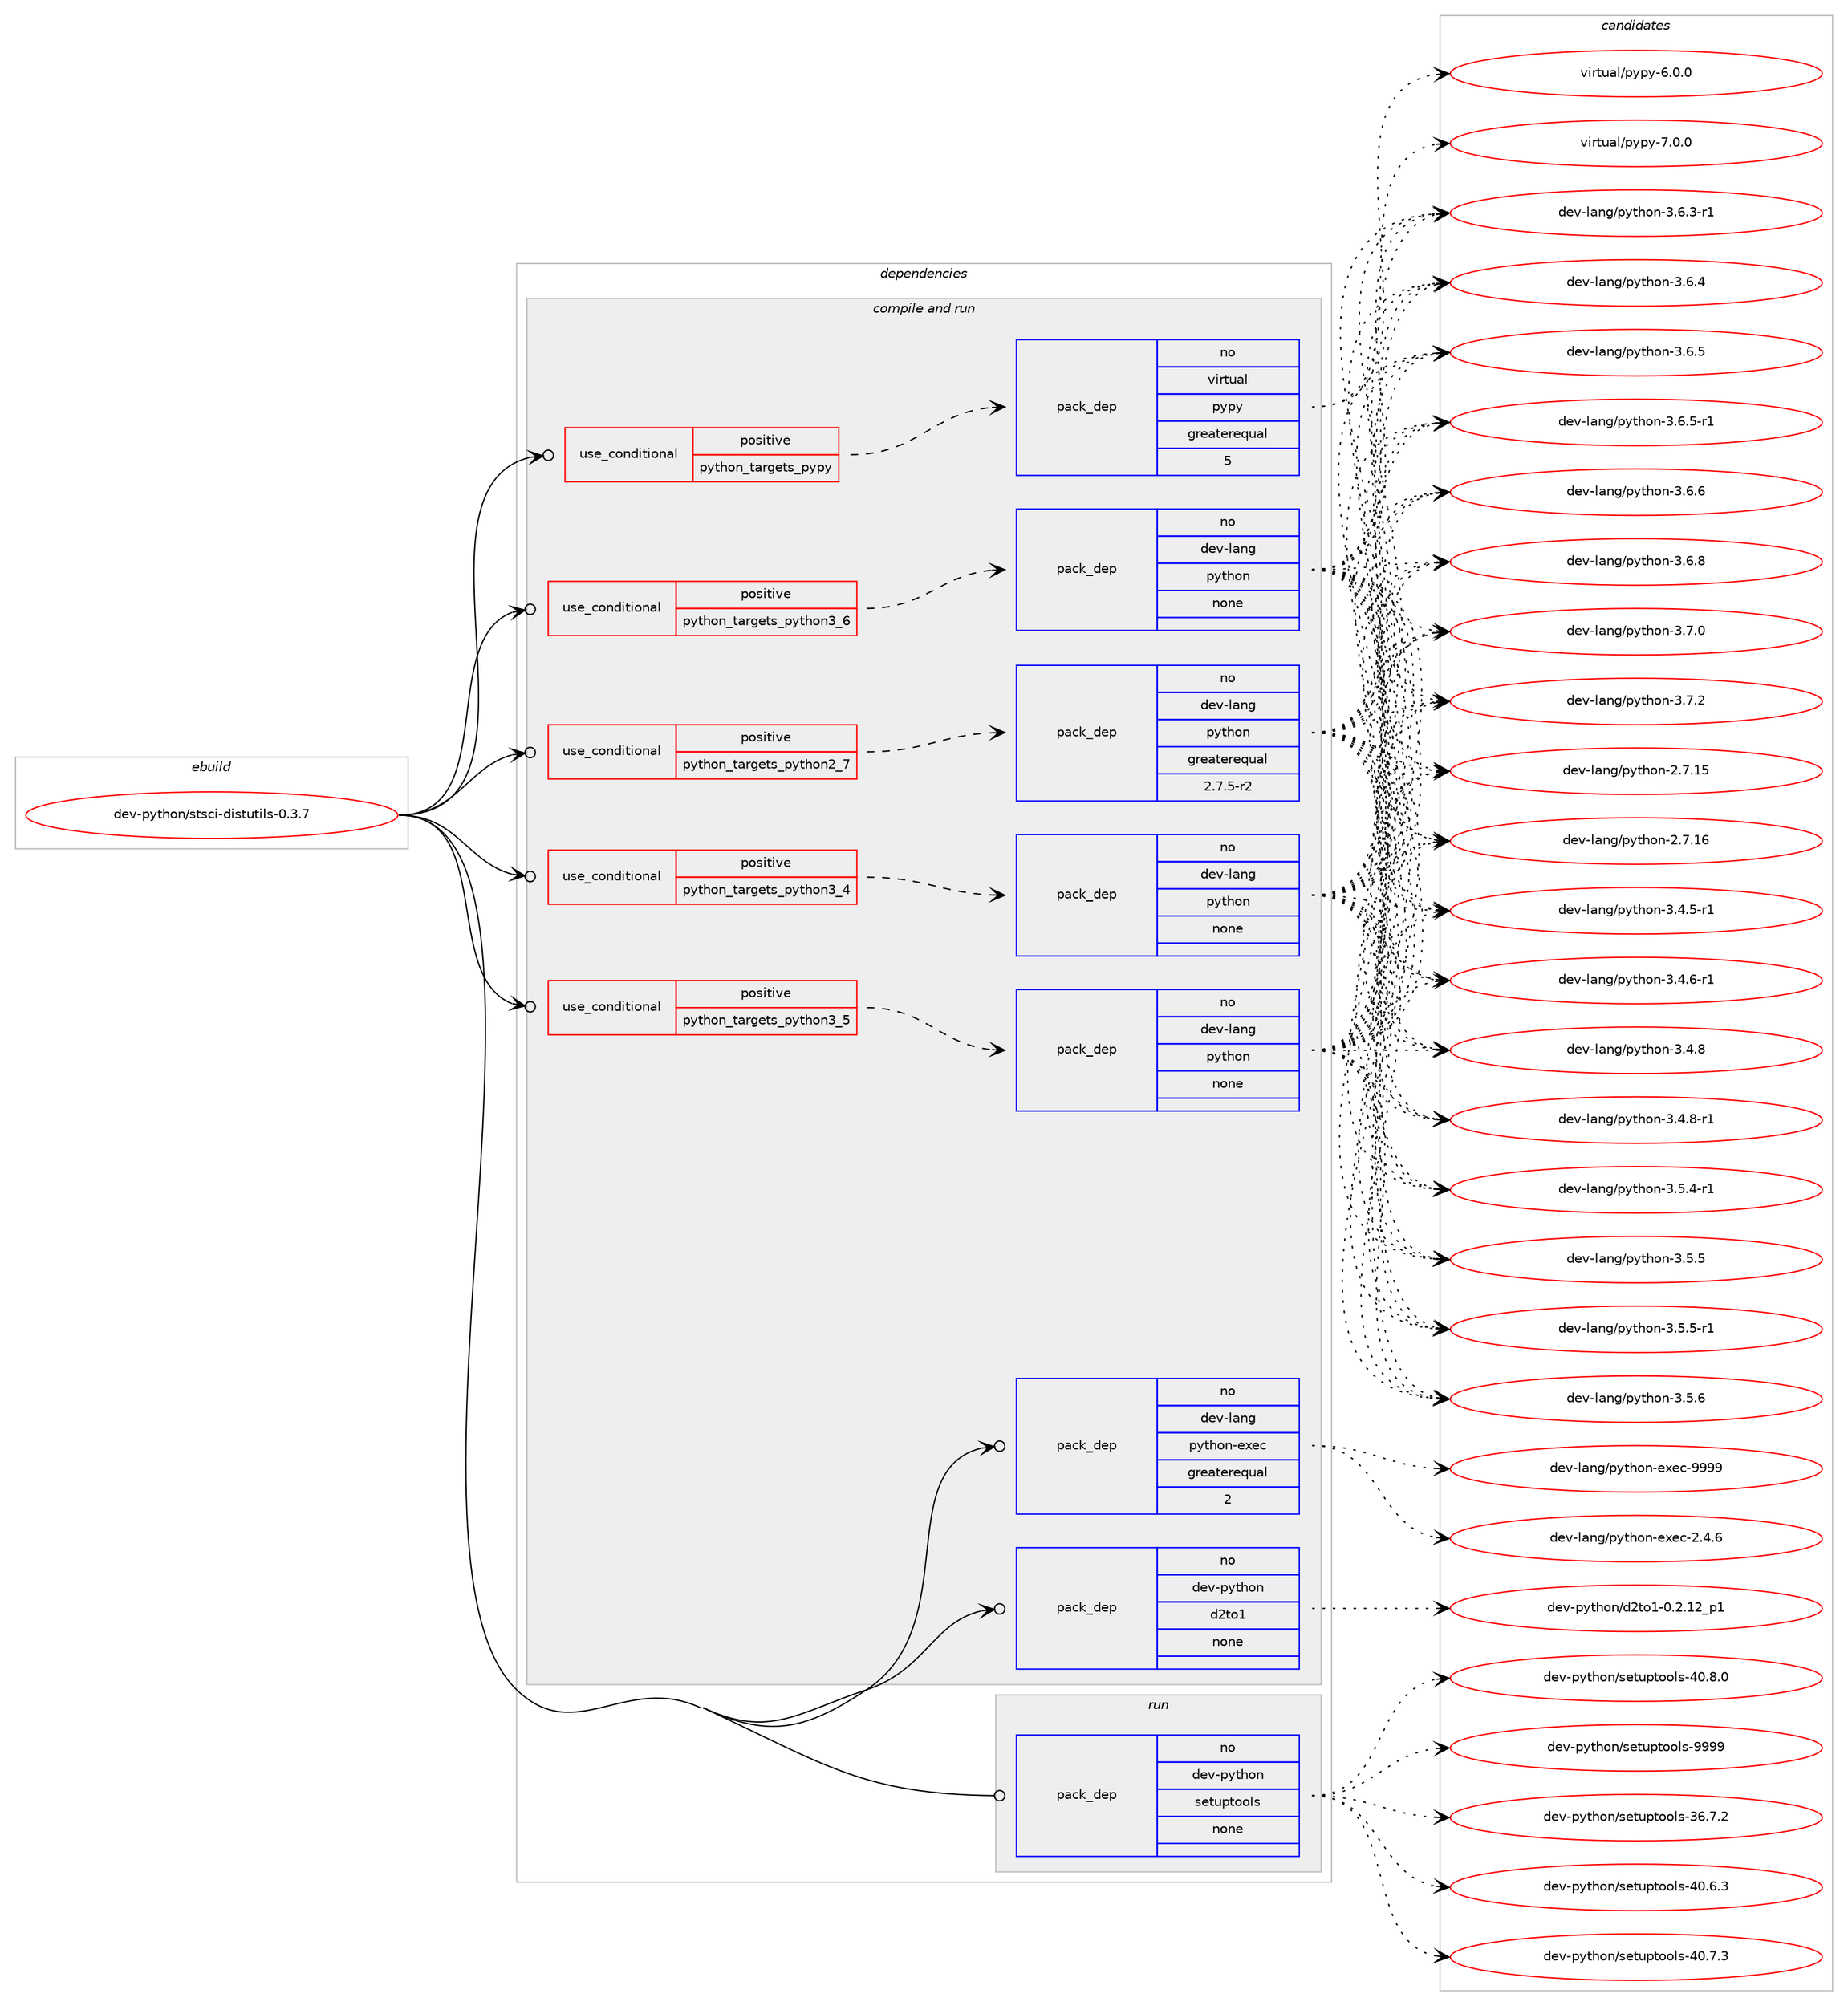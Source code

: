 digraph prolog {

# *************
# Graph options
# *************

newrank=true;
concentrate=true;
compound=true;
graph [rankdir=LR,fontname=Helvetica,fontsize=10,ranksep=1.5];#, ranksep=2.5, nodesep=0.2];
edge  [arrowhead=vee];
node  [fontname=Helvetica,fontsize=10];

# **********
# The ebuild
# **********

subgraph cluster_leftcol {
color=gray;
rank=same;
label=<<i>ebuild</i>>;
id [label="dev-python/stsci-distutils-0.3.7", color=red, width=4, href="../dev-python/stsci-distutils-0.3.7.svg"];
}

# ****************
# The dependencies
# ****************

subgraph cluster_midcol {
color=gray;
label=<<i>dependencies</i>>;
subgraph cluster_compile {
fillcolor="#eeeeee";
style=filled;
label=<<i>compile</i>>;
}
subgraph cluster_compileandrun {
fillcolor="#eeeeee";
style=filled;
label=<<i>compile and run</i>>;
subgraph cond385363 {
dependency1443445 [label=<<TABLE BORDER="0" CELLBORDER="1" CELLSPACING="0" CELLPADDING="4"><TR><TD ROWSPAN="3" CELLPADDING="10">use_conditional</TD></TR><TR><TD>positive</TD></TR><TR><TD>python_targets_pypy</TD></TR></TABLE>>, shape=none, color=red];
subgraph pack1034720 {
dependency1443446 [label=<<TABLE BORDER="0" CELLBORDER="1" CELLSPACING="0" CELLPADDING="4" WIDTH="220"><TR><TD ROWSPAN="6" CELLPADDING="30">pack_dep</TD></TR><TR><TD WIDTH="110">no</TD></TR><TR><TD>virtual</TD></TR><TR><TD>pypy</TD></TR><TR><TD>greaterequal</TD></TR><TR><TD>5</TD></TR></TABLE>>, shape=none, color=blue];
}
dependency1443445:e -> dependency1443446:w [weight=20,style="dashed",arrowhead="vee"];
}
id:e -> dependency1443445:w [weight=20,style="solid",arrowhead="odotvee"];
subgraph cond385364 {
dependency1443447 [label=<<TABLE BORDER="0" CELLBORDER="1" CELLSPACING="0" CELLPADDING="4"><TR><TD ROWSPAN="3" CELLPADDING="10">use_conditional</TD></TR><TR><TD>positive</TD></TR><TR><TD>python_targets_python2_7</TD></TR></TABLE>>, shape=none, color=red];
subgraph pack1034721 {
dependency1443448 [label=<<TABLE BORDER="0" CELLBORDER="1" CELLSPACING="0" CELLPADDING="4" WIDTH="220"><TR><TD ROWSPAN="6" CELLPADDING="30">pack_dep</TD></TR><TR><TD WIDTH="110">no</TD></TR><TR><TD>dev-lang</TD></TR><TR><TD>python</TD></TR><TR><TD>greaterequal</TD></TR><TR><TD>2.7.5-r2</TD></TR></TABLE>>, shape=none, color=blue];
}
dependency1443447:e -> dependency1443448:w [weight=20,style="dashed",arrowhead="vee"];
}
id:e -> dependency1443447:w [weight=20,style="solid",arrowhead="odotvee"];
subgraph cond385365 {
dependency1443449 [label=<<TABLE BORDER="0" CELLBORDER="1" CELLSPACING="0" CELLPADDING="4"><TR><TD ROWSPAN="3" CELLPADDING="10">use_conditional</TD></TR><TR><TD>positive</TD></TR><TR><TD>python_targets_python3_4</TD></TR></TABLE>>, shape=none, color=red];
subgraph pack1034722 {
dependency1443450 [label=<<TABLE BORDER="0" CELLBORDER="1" CELLSPACING="0" CELLPADDING="4" WIDTH="220"><TR><TD ROWSPAN="6" CELLPADDING="30">pack_dep</TD></TR><TR><TD WIDTH="110">no</TD></TR><TR><TD>dev-lang</TD></TR><TR><TD>python</TD></TR><TR><TD>none</TD></TR><TR><TD></TD></TR></TABLE>>, shape=none, color=blue];
}
dependency1443449:e -> dependency1443450:w [weight=20,style="dashed",arrowhead="vee"];
}
id:e -> dependency1443449:w [weight=20,style="solid",arrowhead="odotvee"];
subgraph cond385366 {
dependency1443451 [label=<<TABLE BORDER="0" CELLBORDER="1" CELLSPACING="0" CELLPADDING="4"><TR><TD ROWSPAN="3" CELLPADDING="10">use_conditional</TD></TR><TR><TD>positive</TD></TR><TR><TD>python_targets_python3_5</TD></TR></TABLE>>, shape=none, color=red];
subgraph pack1034723 {
dependency1443452 [label=<<TABLE BORDER="0" CELLBORDER="1" CELLSPACING="0" CELLPADDING="4" WIDTH="220"><TR><TD ROWSPAN="6" CELLPADDING="30">pack_dep</TD></TR><TR><TD WIDTH="110">no</TD></TR><TR><TD>dev-lang</TD></TR><TR><TD>python</TD></TR><TR><TD>none</TD></TR><TR><TD></TD></TR></TABLE>>, shape=none, color=blue];
}
dependency1443451:e -> dependency1443452:w [weight=20,style="dashed",arrowhead="vee"];
}
id:e -> dependency1443451:w [weight=20,style="solid",arrowhead="odotvee"];
subgraph cond385367 {
dependency1443453 [label=<<TABLE BORDER="0" CELLBORDER="1" CELLSPACING="0" CELLPADDING="4"><TR><TD ROWSPAN="3" CELLPADDING="10">use_conditional</TD></TR><TR><TD>positive</TD></TR><TR><TD>python_targets_python3_6</TD></TR></TABLE>>, shape=none, color=red];
subgraph pack1034724 {
dependency1443454 [label=<<TABLE BORDER="0" CELLBORDER="1" CELLSPACING="0" CELLPADDING="4" WIDTH="220"><TR><TD ROWSPAN="6" CELLPADDING="30">pack_dep</TD></TR><TR><TD WIDTH="110">no</TD></TR><TR><TD>dev-lang</TD></TR><TR><TD>python</TD></TR><TR><TD>none</TD></TR><TR><TD></TD></TR></TABLE>>, shape=none, color=blue];
}
dependency1443453:e -> dependency1443454:w [weight=20,style="dashed",arrowhead="vee"];
}
id:e -> dependency1443453:w [weight=20,style="solid",arrowhead="odotvee"];
subgraph pack1034725 {
dependency1443455 [label=<<TABLE BORDER="0" CELLBORDER="1" CELLSPACING="0" CELLPADDING="4" WIDTH="220"><TR><TD ROWSPAN="6" CELLPADDING="30">pack_dep</TD></TR><TR><TD WIDTH="110">no</TD></TR><TR><TD>dev-lang</TD></TR><TR><TD>python-exec</TD></TR><TR><TD>greaterequal</TD></TR><TR><TD>2</TD></TR></TABLE>>, shape=none, color=blue];
}
id:e -> dependency1443455:w [weight=20,style="solid",arrowhead="odotvee"];
subgraph pack1034726 {
dependency1443456 [label=<<TABLE BORDER="0" CELLBORDER="1" CELLSPACING="0" CELLPADDING="4" WIDTH="220"><TR><TD ROWSPAN="6" CELLPADDING="30">pack_dep</TD></TR><TR><TD WIDTH="110">no</TD></TR><TR><TD>dev-python</TD></TR><TR><TD>d2to1</TD></TR><TR><TD>none</TD></TR><TR><TD></TD></TR></TABLE>>, shape=none, color=blue];
}
id:e -> dependency1443456:w [weight=20,style="solid",arrowhead="odotvee"];
}
subgraph cluster_run {
fillcolor="#eeeeee";
style=filled;
label=<<i>run</i>>;
subgraph pack1034727 {
dependency1443457 [label=<<TABLE BORDER="0" CELLBORDER="1" CELLSPACING="0" CELLPADDING="4" WIDTH="220"><TR><TD ROWSPAN="6" CELLPADDING="30">pack_dep</TD></TR><TR><TD WIDTH="110">no</TD></TR><TR><TD>dev-python</TD></TR><TR><TD>setuptools</TD></TR><TR><TD>none</TD></TR><TR><TD></TD></TR></TABLE>>, shape=none, color=blue];
}
id:e -> dependency1443457:w [weight=20,style="solid",arrowhead="odot"];
}
}

# **************
# The candidates
# **************

subgraph cluster_choices {
rank=same;
color=gray;
label=<<i>candidates</i>>;

subgraph choice1034720 {
color=black;
nodesep=1;
choice1181051141161179710847112121112121455446484648 [label="virtual/pypy-6.0.0", color=red, width=4,href="../virtual/pypy-6.0.0.svg"];
choice1181051141161179710847112121112121455546484648 [label="virtual/pypy-7.0.0", color=red, width=4,href="../virtual/pypy-7.0.0.svg"];
dependency1443446:e -> choice1181051141161179710847112121112121455446484648:w [style=dotted,weight="100"];
dependency1443446:e -> choice1181051141161179710847112121112121455546484648:w [style=dotted,weight="100"];
}
subgraph choice1034721 {
color=black;
nodesep=1;
choice10010111845108971101034711212111610411111045504655464953 [label="dev-lang/python-2.7.15", color=red, width=4,href="../dev-lang/python-2.7.15.svg"];
choice10010111845108971101034711212111610411111045504655464954 [label="dev-lang/python-2.7.16", color=red, width=4,href="../dev-lang/python-2.7.16.svg"];
choice1001011184510897110103471121211161041111104551465246534511449 [label="dev-lang/python-3.4.5-r1", color=red, width=4,href="../dev-lang/python-3.4.5-r1.svg"];
choice1001011184510897110103471121211161041111104551465246544511449 [label="dev-lang/python-3.4.6-r1", color=red, width=4,href="../dev-lang/python-3.4.6-r1.svg"];
choice100101118451089711010347112121116104111110455146524656 [label="dev-lang/python-3.4.8", color=red, width=4,href="../dev-lang/python-3.4.8.svg"];
choice1001011184510897110103471121211161041111104551465246564511449 [label="dev-lang/python-3.4.8-r1", color=red, width=4,href="../dev-lang/python-3.4.8-r1.svg"];
choice1001011184510897110103471121211161041111104551465346524511449 [label="dev-lang/python-3.5.4-r1", color=red, width=4,href="../dev-lang/python-3.5.4-r1.svg"];
choice100101118451089711010347112121116104111110455146534653 [label="dev-lang/python-3.5.5", color=red, width=4,href="../dev-lang/python-3.5.5.svg"];
choice1001011184510897110103471121211161041111104551465346534511449 [label="dev-lang/python-3.5.5-r1", color=red, width=4,href="../dev-lang/python-3.5.5-r1.svg"];
choice100101118451089711010347112121116104111110455146534654 [label="dev-lang/python-3.5.6", color=red, width=4,href="../dev-lang/python-3.5.6.svg"];
choice1001011184510897110103471121211161041111104551465446514511449 [label="dev-lang/python-3.6.3-r1", color=red, width=4,href="../dev-lang/python-3.6.3-r1.svg"];
choice100101118451089711010347112121116104111110455146544652 [label="dev-lang/python-3.6.4", color=red, width=4,href="../dev-lang/python-3.6.4.svg"];
choice100101118451089711010347112121116104111110455146544653 [label="dev-lang/python-3.6.5", color=red, width=4,href="../dev-lang/python-3.6.5.svg"];
choice1001011184510897110103471121211161041111104551465446534511449 [label="dev-lang/python-3.6.5-r1", color=red, width=4,href="../dev-lang/python-3.6.5-r1.svg"];
choice100101118451089711010347112121116104111110455146544654 [label="dev-lang/python-3.6.6", color=red, width=4,href="../dev-lang/python-3.6.6.svg"];
choice100101118451089711010347112121116104111110455146544656 [label="dev-lang/python-3.6.8", color=red, width=4,href="../dev-lang/python-3.6.8.svg"];
choice100101118451089711010347112121116104111110455146554648 [label="dev-lang/python-3.7.0", color=red, width=4,href="../dev-lang/python-3.7.0.svg"];
choice100101118451089711010347112121116104111110455146554650 [label="dev-lang/python-3.7.2", color=red, width=4,href="../dev-lang/python-3.7.2.svg"];
dependency1443448:e -> choice10010111845108971101034711212111610411111045504655464953:w [style=dotted,weight="100"];
dependency1443448:e -> choice10010111845108971101034711212111610411111045504655464954:w [style=dotted,weight="100"];
dependency1443448:e -> choice1001011184510897110103471121211161041111104551465246534511449:w [style=dotted,weight="100"];
dependency1443448:e -> choice1001011184510897110103471121211161041111104551465246544511449:w [style=dotted,weight="100"];
dependency1443448:e -> choice100101118451089711010347112121116104111110455146524656:w [style=dotted,weight="100"];
dependency1443448:e -> choice1001011184510897110103471121211161041111104551465246564511449:w [style=dotted,weight="100"];
dependency1443448:e -> choice1001011184510897110103471121211161041111104551465346524511449:w [style=dotted,weight="100"];
dependency1443448:e -> choice100101118451089711010347112121116104111110455146534653:w [style=dotted,weight="100"];
dependency1443448:e -> choice1001011184510897110103471121211161041111104551465346534511449:w [style=dotted,weight="100"];
dependency1443448:e -> choice100101118451089711010347112121116104111110455146534654:w [style=dotted,weight="100"];
dependency1443448:e -> choice1001011184510897110103471121211161041111104551465446514511449:w [style=dotted,weight="100"];
dependency1443448:e -> choice100101118451089711010347112121116104111110455146544652:w [style=dotted,weight="100"];
dependency1443448:e -> choice100101118451089711010347112121116104111110455146544653:w [style=dotted,weight="100"];
dependency1443448:e -> choice1001011184510897110103471121211161041111104551465446534511449:w [style=dotted,weight="100"];
dependency1443448:e -> choice100101118451089711010347112121116104111110455146544654:w [style=dotted,weight="100"];
dependency1443448:e -> choice100101118451089711010347112121116104111110455146544656:w [style=dotted,weight="100"];
dependency1443448:e -> choice100101118451089711010347112121116104111110455146554648:w [style=dotted,weight="100"];
dependency1443448:e -> choice100101118451089711010347112121116104111110455146554650:w [style=dotted,weight="100"];
}
subgraph choice1034722 {
color=black;
nodesep=1;
choice10010111845108971101034711212111610411111045504655464953 [label="dev-lang/python-2.7.15", color=red, width=4,href="../dev-lang/python-2.7.15.svg"];
choice10010111845108971101034711212111610411111045504655464954 [label="dev-lang/python-2.7.16", color=red, width=4,href="../dev-lang/python-2.7.16.svg"];
choice1001011184510897110103471121211161041111104551465246534511449 [label="dev-lang/python-3.4.5-r1", color=red, width=4,href="../dev-lang/python-3.4.5-r1.svg"];
choice1001011184510897110103471121211161041111104551465246544511449 [label="dev-lang/python-3.4.6-r1", color=red, width=4,href="../dev-lang/python-3.4.6-r1.svg"];
choice100101118451089711010347112121116104111110455146524656 [label="dev-lang/python-3.4.8", color=red, width=4,href="../dev-lang/python-3.4.8.svg"];
choice1001011184510897110103471121211161041111104551465246564511449 [label="dev-lang/python-3.4.8-r1", color=red, width=4,href="../dev-lang/python-3.4.8-r1.svg"];
choice1001011184510897110103471121211161041111104551465346524511449 [label="dev-lang/python-3.5.4-r1", color=red, width=4,href="../dev-lang/python-3.5.4-r1.svg"];
choice100101118451089711010347112121116104111110455146534653 [label="dev-lang/python-3.5.5", color=red, width=4,href="../dev-lang/python-3.5.5.svg"];
choice1001011184510897110103471121211161041111104551465346534511449 [label="dev-lang/python-3.5.5-r1", color=red, width=4,href="../dev-lang/python-3.5.5-r1.svg"];
choice100101118451089711010347112121116104111110455146534654 [label="dev-lang/python-3.5.6", color=red, width=4,href="../dev-lang/python-3.5.6.svg"];
choice1001011184510897110103471121211161041111104551465446514511449 [label="dev-lang/python-3.6.3-r1", color=red, width=4,href="../dev-lang/python-3.6.3-r1.svg"];
choice100101118451089711010347112121116104111110455146544652 [label="dev-lang/python-3.6.4", color=red, width=4,href="../dev-lang/python-3.6.4.svg"];
choice100101118451089711010347112121116104111110455146544653 [label="dev-lang/python-3.6.5", color=red, width=4,href="../dev-lang/python-3.6.5.svg"];
choice1001011184510897110103471121211161041111104551465446534511449 [label="dev-lang/python-3.6.5-r1", color=red, width=4,href="../dev-lang/python-3.6.5-r1.svg"];
choice100101118451089711010347112121116104111110455146544654 [label="dev-lang/python-3.6.6", color=red, width=4,href="../dev-lang/python-3.6.6.svg"];
choice100101118451089711010347112121116104111110455146544656 [label="dev-lang/python-3.6.8", color=red, width=4,href="../dev-lang/python-3.6.8.svg"];
choice100101118451089711010347112121116104111110455146554648 [label="dev-lang/python-3.7.0", color=red, width=4,href="../dev-lang/python-3.7.0.svg"];
choice100101118451089711010347112121116104111110455146554650 [label="dev-lang/python-3.7.2", color=red, width=4,href="../dev-lang/python-3.7.2.svg"];
dependency1443450:e -> choice10010111845108971101034711212111610411111045504655464953:w [style=dotted,weight="100"];
dependency1443450:e -> choice10010111845108971101034711212111610411111045504655464954:w [style=dotted,weight="100"];
dependency1443450:e -> choice1001011184510897110103471121211161041111104551465246534511449:w [style=dotted,weight="100"];
dependency1443450:e -> choice1001011184510897110103471121211161041111104551465246544511449:w [style=dotted,weight="100"];
dependency1443450:e -> choice100101118451089711010347112121116104111110455146524656:w [style=dotted,weight="100"];
dependency1443450:e -> choice1001011184510897110103471121211161041111104551465246564511449:w [style=dotted,weight="100"];
dependency1443450:e -> choice1001011184510897110103471121211161041111104551465346524511449:w [style=dotted,weight="100"];
dependency1443450:e -> choice100101118451089711010347112121116104111110455146534653:w [style=dotted,weight="100"];
dependency1443450:e -> choice1001011184510897110103471121211161041111104551465346534511449:w [style=dotted,weight="100"];
dependency1443450:e -> choice100101118451089711010347112121116104111110455146534654:w [style=dotted,weight="100"];
dependency1443450:e -> choice1001011184510897110103471121211161041111104551465446514511449:w [style=dotted,weight="100"];
dependency1443450:e -> choice100101118451089711010347112121116104111110455146544652:w [style=dotted,weight="100"];
dependency1443450:e -> choice100101118451089711010347112121116104111110455146544653:w [style=dotted,weight="100"];
dependency1443450:e -> choice1001011184510897110103471121211161041111104551465446534511449:w [style=dotted,weight="100"];
dependency1443450:e -> choice100101118451089711010347112121116104111110455146544654:w [style=dotted,weight="100"];
dependency1443450:e -> choice100101118451089711010347112121116104111110455146544656:w [style=dotted,weight="100"];
dependency1443450:e -> choice100101118451089711010347112121116104111110455146554648:w [style=dotted,weight="100"];
dependency1443450:e -> choice100101118451089711010347112121116104111110455146554650:w [style=dotted,weight="100"];
}
subgraph choice1034723 {
color=black;
nodesep=1;
choice10010111845108971101034711212111610411111045504655464953 [label="dev-lang/python-2.7.15", color=red, width=4,href="../dev-lang/python-2.7.15.svg"];
choice10010111845108971101034711212111610411111045504655464954 [label="dev-lang/python-2.7.16", color=red, width=4,href="../dev-lang/python-2.7.16.svg"];
choice1001011184510897110103471121211161041111104551465246534511449 [label="dev-lang/python-3.4.5-r1", color=red, width=4,href="../dev-lang/python-3.4.5-r1.svg"];
choice1001011184510897110103471121211161041111104551465246544511449 [label="dev-lang/python-3.4.6-r1", color=red, width=4,href="../dev-lang/python-3.4.6-r1.svg"];
choice100101118451089711010347112121116104111110455146524656 [label="dev-lang/python-3.4.8", color=red, width=4,href="../dev-lang/python-3.4.8.svg"];
choice1001011184510897110103471121211161041111104551465246564511449 [label="dev-lang/python-3.4.8-r1", color=red, width=4,href="../dev-lang/python-3.4.8-r1.svg"];
choice1001011184510897110103471121211161041111104551465346524511449 [label="dev-lang/python-3.5.4-r1", color=red, width=4,href="../dev-lang/python-3.5.4-r1.svg"];
choice100101118451089711010347112121116104111110455146534653 [label="dev-lang/python-3.5.5", color=red, width=4,href="../dev-lang/python-3.5.5.svg"];
choice1001011184510897110103471121211161041111104551465346534511449 [label="dev-lang/python-3.5.5-r1", color=red, width=4,href="../dev-lang/python-3.5.5-r1.svg"];
choice100101118451089711010347112121116104111110455146534654 [label="dev-lang/python-3.5.6", color=red, width=4,href="../dev-lang/python-3.5.6.svg"];
choice1001011184510897110103471121211161041111104551465446514511449 [label="dev-lang/python-3.6.3-r1", color=red, width=4,href="../dev-lang/python-3.6.3-r1.svg"];
choice100101118451089711010347112121116104111110455146544652 [label="dev-lang/python-3.6.4", color=red, width=4,href="../dev-lang/python-3.6.4.svg"];
choice100101118451089711010347112121116104111110455146544653 [label="dev-lang/python-3.6.5", color=red, width=4,href="../dev-lang/python-3.6.5.svg"];
choice1001011184510897110103471121211161041111104551465446534511449 [label="dev-lang/python-3.6.5-r1", color=red, width=4,href="../dev-lang/python-3.6.5-r1.svg"];
choice100101118451089711010347112121116104111110455146544654 [label="dev-lang/python-3.6.6", color=red, width=4,href="../dev-lang/python-3.6.6.svg"];
choice100101118451089711010347112121116104111110455146544656 [label="dev-lang/python-3.6.8", color=red, width=4,href="../dev-lang/python-3.6.8.svg"];
choice100101118451089711010347112121116104111110455146554648 [label="dev-lang/python-3.7.0", color=red, width=4,href="../dev-lang/python-3.7.0.svg"];
choice100101118451089711010347112121116104111110455146554650 [label="dev-lang/python-3.7.2", color=red, width=4,href="../dev-lang/python-3.7.2.svg"];
dependency1443452:e -> choice10010111845108971101034711212111610411111045504655464953:w [style=dotted,weight="100"];
dependency1443452:e -> choice10010111845108971101034711212111610411111045504655464954:w [style=dotted,weight="100"];
dependency1443452:e -> choice1001011184510897110103471121211161041111104551465246534511449:w [style=dotted,weight="100"];
dependency1443452:e -> choice1001011184510897110103471121211161041111104551465246544511449:w [style=dotted,weight="100"];
dependency1443452:e -> choice100101118451089711010347112121116104111110455146524656:w [style=dotted,weight="100"];
dependency1443452:e -> choice1001011184510897110103471121211161041111104551465246564511449:w [style=dotted,weight="100"];
dependency1443452:e -> choice1001011184510897110103471121211161041111104551465346524511449:w [style=dotted,weight="100"];
dependency1443452:e -> choice100101118451089711010347112121116104111110455146534653:w [style=dotted,weight="100"];
dependency1443452:e -> choice1001011184510897110103471121211161041111104551465346534511449:w [style=dotted,weight="100"];
dependency1443452:e -> choice100101118451089711010347112121116104111110455146534654:w [style=dotted,weight="100"];
dependency1443452:e -> choice1001011184510897110103471121211161041111104551465446514511449:w [style=dotted,weight="100"];
dependency1443452:e -> choice100101118451089711010347112121116104111110455146544652:w [style=dotted,weight="100"];
dependency1443452:e -> choice100101118451089711010347112121116104111110455146544653:w [style=dotted,weight="100"];
dependency1443452:e -> choice1001011184510897110103471121211161041111104551465446534511449:w [style=dotted,weight="100"];
dependency1443452:e -> choice100101118451089711010347112121116104111110455146544654:w [style=dotted,weight="100"];
dependency1443452:e -> choice100101118451089711010347112121116104111110455146544656:w [style=dotted,weight="100"];
dependency1443452:e -> choice100101118451089711010347112121116104111110455146554648:w [style=dotted,weight="100"];
dependency1443452:e -> choice100101118451089711010347112121116104111110455146554650:w [style=dotted,weight="100"];
}
subgraph choice1034724 {
color=black;
nodesep=1;
choice10010111845108971101034711212111610411111045504655464953 [label="dev-lang/python-2.7.15", color=red, width=4,href="../dev-lang/python-2.7.15.svg"];
choice10010111845108971101034711212111610411111045504655464954 [label="dev-lang/python-2.7.16", color=red, width=4,href="../dev-lang/python-2.7.16.svg"];
choice1001011184510897110103471121211161041111104551465246534511449 [label="dev-lang/python-3.4.5-r1", color=red, width=4,href="../dev-lang/python-3.4.5-r1.svg"];
choice1001011184510897110103471121211161041111104551465246544511449 [label="dev-lang/python-3.4.6-r1", color=red, width=4,href="../dev-lang/python-3.4.6-r1.svg"];
choice100101118451089711010347112121116104111110455146524656 [label="dev-lang/python-3.4.8", color=red, width=4,href="../dev-lang/python-3.4.8.svg"];
choice1001011184510897110103471121211161041111104551465246564511449 [label="dev-lang/python-3.4.8-r1", color=red, width=4,href="../dev-lang/python-3.4.8-r1.svg"];
choice1001011184510897110103471121211161041111104551465346524511449 [label="dev-lang/python-3.5.4-r1", color=red, width=4,href="../dev-lang/python-3.5.4-r1.svg"];
choice100101118451089711010347112121116104111110455146534653 [label="dev-lang/python-3.5.5", color=red, width=4,href="../dev-lang/python-3.5.5.svg"];
choice1001011184510897110103471121211161041111104551465346534511449 [label="dev-lang/python-3.5.5-r1", color=red, width=4,href="../dev-lang/python-3.5.5-r1.svg"];
choice100101118451089711010347112121116104111110455146534654 [label="dev-lang/python-3.5.6", color=red, width=4,href="../dev-lang/python-3.5.6.svg"];
choice1001011184510897110103471121211161041111104551465446514511449 [label="dev-lang/python-3.6.3-r1", color=red, width=4,href="../dev-lang/python-3.6.3-r1.svg"];
choice100101118451089711010347112121116104111110455146544652 [label="dev-lang/python-3.6.4", color=red, width=4,href="../dev-lang/python-3.6.4.svg"];
choice100101118451089711010347112121116104111110455146544653 [label="dev-lang/python-3.6.5", color=red, width=4,href="../dev-lang/python-3.6.5.svg"];
choice1001011184510897110103471121211161041111104551465446534511449 [label="dev-lang/python-3.6.5-r1", color=red, width=4,href="../dev-lang/python-3.6.5-r1.svg"];
choice100101118451089711010347112121116104111110455146544654 [label="dev-lang/python-3.6.6", color=red, width=4,href="../dev-lang/python-3.6.6.svg"];
choice100101118451089711010347112121116104111110455146544656 [label="dev-lang/python-3.6.8", color=red, width=4,href="../dev-lang/python-3.6.8.svg"];
choice100101118451089711010347112121116104111110455146554648 [label="dev-lang/python-3.7.0", color=red, width=4,href="../dev-lang/python-3.7.0.svg"];
choice100101118451089711010347112121116104111110455146554650 [label="dev-lang/python-3.7.2", color=red, width=4,href="../dev-lang/python-3.7.2.svg"];
dependency1443454:e -> choice10010111845108971101034711212111610411111045504655464953:w [style=dotted,weight="100"];
dependency1443454:e -> choice10010111845108971101034711212111610411111045504655464954:w [style=dotted,weight="100"];
dependency1443454:e -> choice1001011184510897110103471121211161041111104551465246534511449:w [style=dotted,weight="100"];
dependency1443454:e -> choice1001011184510897110103471121211161041111104551465246544511449:w [style=dotted,weight="100"];
dependency1443454:e -> choice100101118451089711010347112121116104111110455146524656:w [style=dotted,weight="100"];
dependency1443454:e -> choice1001011184510897110103471121211161041111104551465246564511449:w [style=dotted,weight="100"];
dependency1443454:e -> choice1001011184510897110103471121211161041111104551465346524511449:w [style=dotted,weight="100"];
dependency1443454:e -> choice100101118451089711010347112121116104111110455146534653:w [style=dotted,weight="100"];
dependency1443454:e -> choice1001011184510897110103471121211161041111104551465346534511449:w [style=dotted,weight="100"];
dependency1443454:e -> choice100101118451089711010347112121116104111110455146534654:w [style=dotted,weight="100"];
dependency1443454:e -> choice1001011184510897110103471121211161041111104551465446514511449:w [style=dotted,weight="100"];
dependency1443454:e -> choice100101118451089711010347112121116104111110455146544652:w [style=dotted,weight="100"];
dependency1443454:e -> choice100101118451089711010347112121116104111110455146544653:w [style=dotted,weight="100"];
dependency1443454:e -> choice1001011184510897110103471121211161041111104551465446534511449:w [style=dotted,weight="100"];
dependency1443454:e -> choice100101118451089711010347112121116104111110455146544654:w [style=dotted,weight="100"];
dependency1443454:e -> choice100101118451089711010347112121116104111110455146544656:w [style=dotted,weight="100"];
dependency1443454:e -> choice100101118451089711010347112121116104111110455146554648:w [style=dotted,weight="100"];
dependency1443454:e -> choice100101118451089711010347112121116104111110455146554650:w [style=dotted,weight="100"];
}
subgraph choice1034725 {
color=black;
nodesep=1;
choice1001011184510897110103471121211161041111104510112010199455046524654 [label="dev-lang/python-exec-2.4.6", color=red, width=4,href="../dev-lang/python-exec-2.4.6.svg"];
choice10010111845108971101034711212111610411111045101120101994557575757 [label="dev-lang/python-exec-9999", color=red, width=4,href="../dev-lang/python-exec-9999.svg"];
dependency1443455:e -> choice1001011184510897110103471121211161041111104510112010199455046524654:w [style=dotted,weight="100"];
dependency1443455:e -> choice10010111845108971101034711212111610411111045101120101994557575757:w [style=dotted,weight="100"];
}
subgraph choice1034726 {
color=black;
nodesep=1;
choice10010111845112121116104111110471005011611149454846504649509511249 [label="dev-python/d2to1-0.2.12_p1", color=red, width=4,href="../dev-python/d2to1-0.2.12_p1.svg"];
dependency1443456:e -> choice10010111845112121116104111110471005011611149454846504649509511249:w [style=dotted,weight="100"];
}
subgraph choice1034727 {
color=black;
nodesep=1;
choice100101118451121211161041111104711510111611711211611111110811545515446554650 [label="dev-python/setuptools-36.7.2", color=red, width=4,href="../dev-python/setuptools-36.7.2.svg"];
choice100101118451121211161041111104711510111611711211611111110811545524846544651 [label="dev-python/setuptools-40.6.3", color=red, width=4,href="../dev-python/setuptools-40.6.3.svg"];
choice100101118451121211161041111104711510111611711211611111110811545524846554651 [label="dev-python/setuptools-40.7.3", color=red, width=4,href="../dev-python/setuptools-40.7.3.svg"];
choice100101118451121211161041111104711510111611711211611111110811545524846564648 [label="dev-python/setuptools-40.8.0", color=red, width=4,href="../dev-python/setuptools-40.8.0.svg"];
choice10010111845112121116104111110471151011161171121161111111081154557575757 [label="dev-python/setuptools-9999", color=red, width=4,href="../dev-python/setuptools-9999.svg"];
dependency1443457:e -> choice100101118451121211161041111104711510111611711211611111110811545515446554650:w [style=dotted,weight="100"];
dependency1443457:e -> choice100101118451121211161041111104711510111611711211611111110811545524846544651:w [style=dotted,weight="100"];
dependency1443457:e -> choice100101118451121211161041111104711510111611711211611111110811545524846554651:w [style=dotted,weight="100"];
dependency1443457:e -> choice100101118451121211161041111104711510111611711211611111110811545524846564648:w [style=dotted,weight="100"];
dependency1443457:e -> choice10010111845112121116104111110471151011161171121161111111081154557575757:w [style=dotted,weight="100"];
}
}

}
